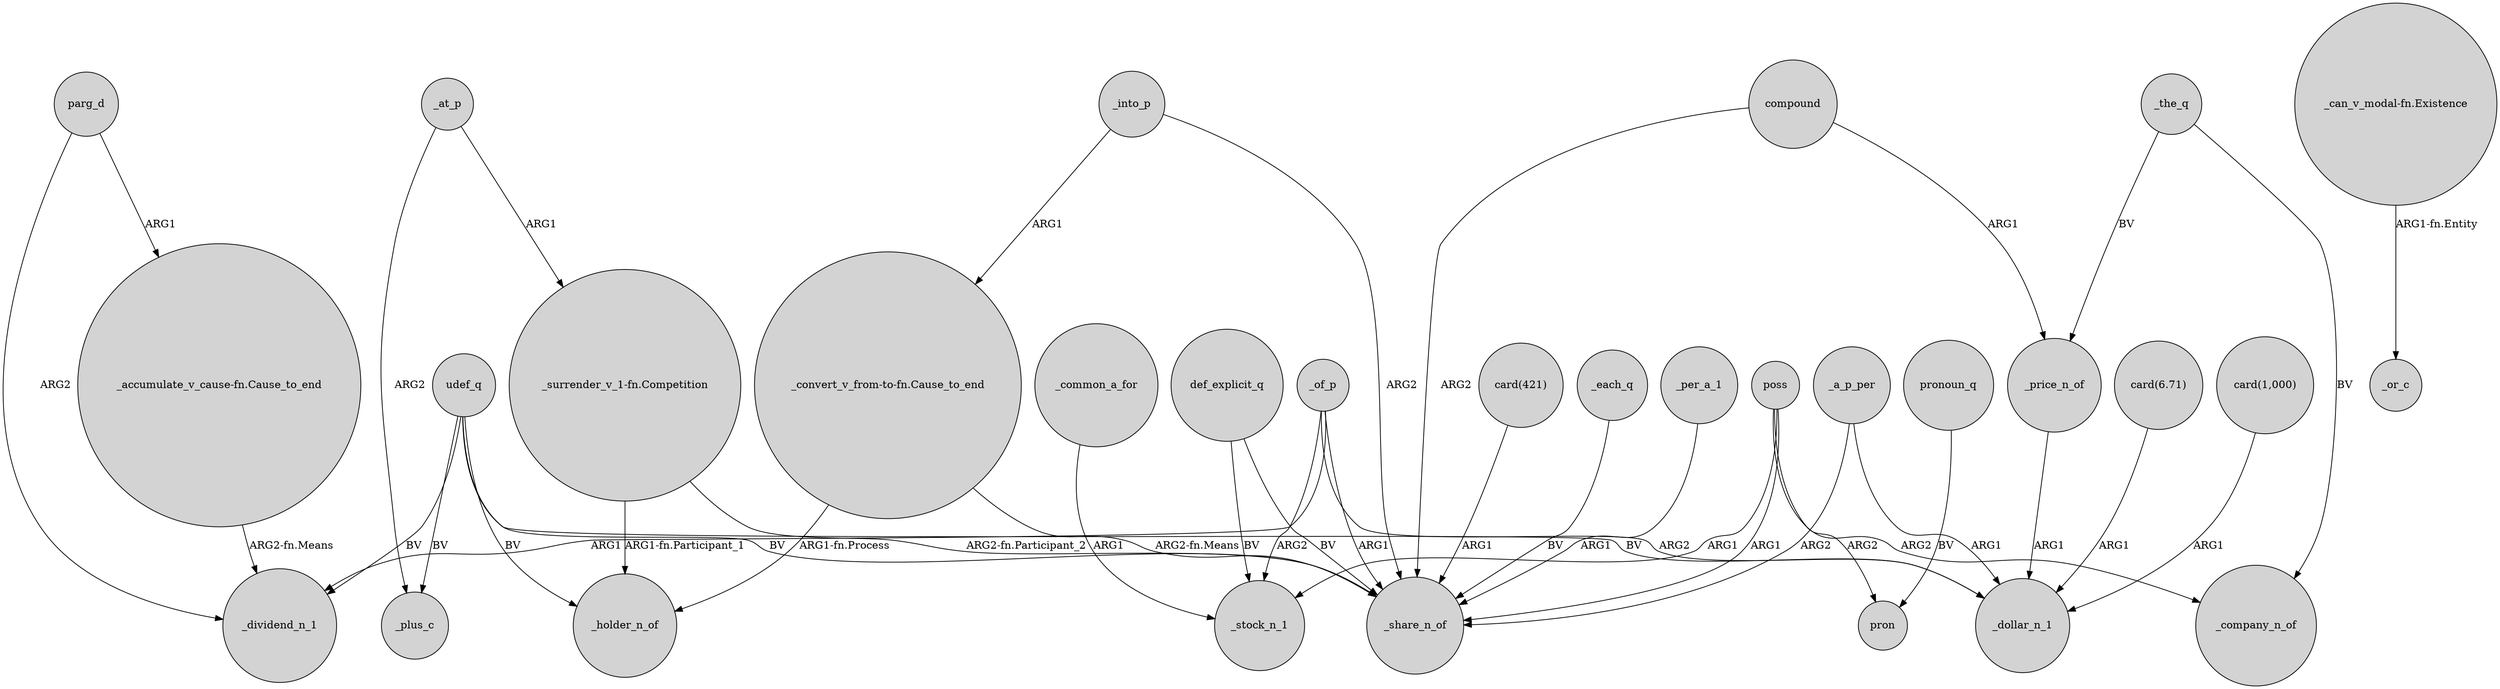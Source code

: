 digraph {
	node [shape=circle style=filled]
	udef_q -> _dividend_n_1 [label=BV]
	_at_p -> "_surrender_v_1-fn.Competition" [label=ARG1]
	_of_p -> _share_n_of [label=ARG1]
	_at_p -> _plus_c [label=ARG2]
	_common_a_for -> _stock_n_1 [label=ARG1]
	_of_p -> _dividend_n_1 [label=ARG1]
	"_surrender_v_1-fn.Competition" -> _share_n_of [label="ARG2-fn.Participant_2"]
	def_explicit_q -> _share_n_of [label=BV]
	_into_p -> "_convert_v_from-to-fn.Cause_to_end" [label=ARG1]
	def_explicit_q -> _stock_n_1 [label=BV]
	"_can_v_modal-fn.Existence" -> _or_c [label="ARG1-fn.Entity"]
	parg_d -> "_accumulate_v_cause-fn.Cause_to_end" [label=ARG1]
	_price_n_of -> _dollar_n_1 [label=ARG1]
	pronoun_q -> pron [label=BV]
	poss -> pron [label=ARG2]
	"_convert_v_from-to-fn.Cause_to_end" -> _share_n_of [label="ARG2-fn.Means"]
	"card(421)" -> _share_n_of [label=ARG1]
	poss -> _company_n_of [label=ARG2]
	parg_d -> _dividend_n_1 [label=ARG2]
	_a_p_per -> _share_n_of [label=ARG2]
	udef_q -> _plus_c [label=BV]
	udef_q -> _holder_n_of [label=BV]
	poss -> _share_n_of [label=ARG1]
	"_surrender_v_1-fn.Competition" -> _holder_n_of [label="ARG1-fn.Participant_1"]
	udef_q -> _share_n_of [label=BV]
	poss -> _stock_n_1 [label=ARG1]
	_into_p -> _share_n_of [label=ARG2]
	"_convert_v_from-to-fn.Cause_to_end" -> _holder_n_of [label="ARG1-fn.Process"]
	"card(1,000)" -> _dollar_n_1 [label=ARG1]
	udef_q -> _dollar_n_1 [label=BV]
	compound -> _share_n_of [label=ARG2]
	_a_p_per -> _dollar_n_1 [label=ARG1]
	_of_p -> _stock_n_1 [label=ARG2]
	_each_q -> _share_n_of [label=BV]
	_of_p -> _dollar_n_1 [label=ARG2]
	_the_q -> _price_n_of [label=BV]
	_per_a_1 -> _share_n_of [label=ARG1]
	"_accumulate_v_cause-fn.Cause_to_end" -> _dividend_n_1 [label="ARG2-fn.Means"]
	_the_q -> _company_n_of [label=BV]
	compound -> _price_n_of [label=ARG1]
	"card(6.71)" -> _dollar_n_1 [label=ARG1]
}
